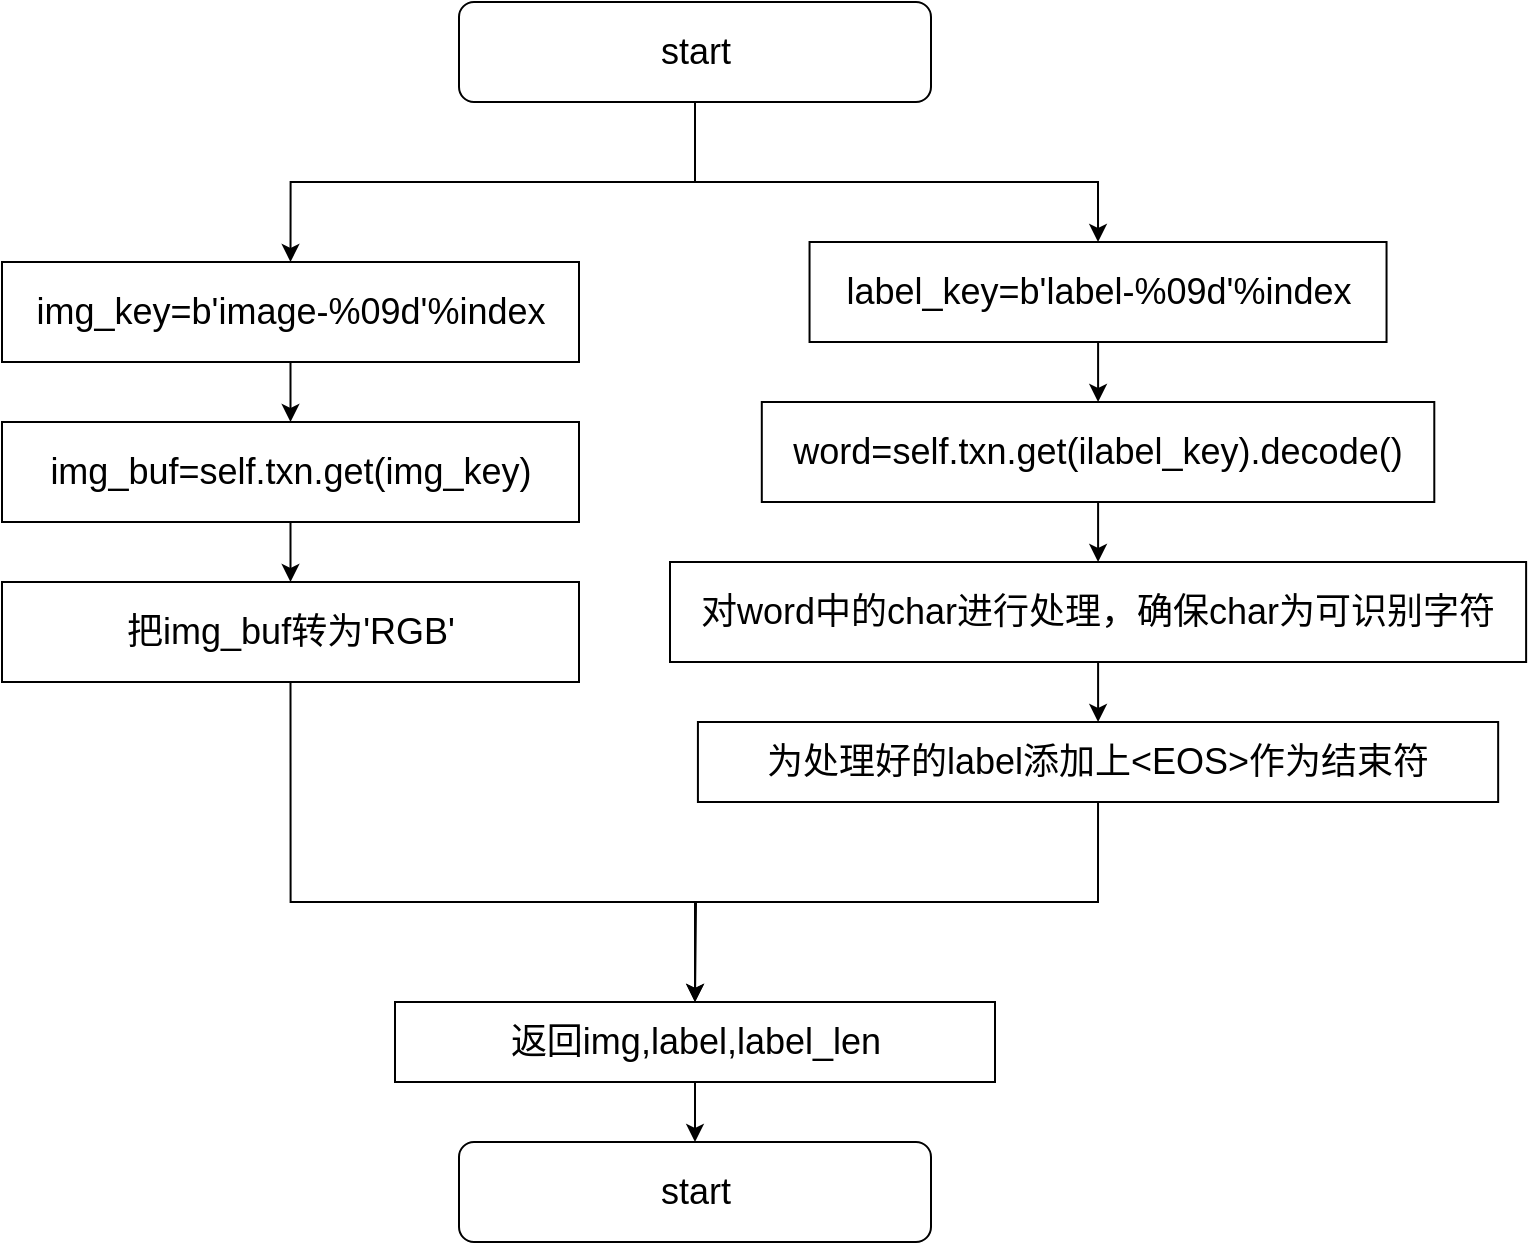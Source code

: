 <mxfile version="21.3.2" type="github">
  <diagram name="第 1 页" id="eL2jQSBWby4WY-ZgAVte">
    <mxGraphModel dx="1050" dy="485" grid="1" gridSize="10" guides="1" tooltips="1" connect="1" arrows="1" fold="1" page="1" pageScale="1" pageWidth="827" pageHeight="1169" math="0" shadow="0">
      <root>
        <mxCell id="0" />
        <mxCell id="1" parent="0" />
        <mxCell id="7fmScRaT4JAVB9zxNmK1-27" style="edgeStyle=orthogonalEdgeStyle;rounded=0;orthogonalLoop=1;jettySize=auto;html=1;exitX=0.5;exitY=1;exitDx=0;exitDy=0;entryX=0.5;entryY=0;entryDx=0;entryDy=0;" parent="1" source="7fmScRaT4JAVB9zxNmK1-4" target="7fmScRaT4JAVB9zxNmK1-5" edge="1">
          <mxGeometry relative="1" as="geometry" />
        </mxCell>
        <mxCell id="7fmScRaT4JAVB9zxNmK1-28" style="edgeStyle=orthogonalEdgeStyle;rounded=0;orthogonalLoop=1;jettySize=auto;html=1;exitX=0.5;exitY=1;exitDx=0;exitDy=0;entryX=0.5;entryY=0;entryDx=0;entryDy=0;" parent="1" source="7fmScRaT4JAVB9zxNmK1-4" target="7fmScRaT4JAVB9zxNmK1-11" edge="1">
          <mxGeometry relative="1" as="geometry">
            <Array as="points">
              <mxPoint x="427" y="200" />
              <mxPoint x="628" y="200" />
            </Array>
          </mxGeometry>
        </mxCell>
        <mxCell id="7fmScRaT4JAVB9zxNmK1-4" value="&lt;font style=&quot;font-size: 18px;&quot;&gt;start&lt;/font&gt;" style="rounded=1;whiteSpace=wrap;html=1;" parent="1" vertex="1">
          <mxGeometry x="308.5" y="110" width="236" height="50" as="geometry" />
        </mxCell>
        <mxCell id="7fmScRaT4JAVB9zxNmK1-8" value="" style="edgeStyle=orthogonalEdgeStyle;rounded=0;orthogonalLoop=1;jettySize=auto;html=1;" parent="1" source="7fmScRaT4JAVB9zxNmK1-5" target="7fmScRaT4JAVB9zxNmK1-7" edge="1">
          <mxGeometry relative="1" as="geometry" />
        </mxCell>
        <mxCell id="7fmScRaT4JAVB9zxNmK1-5" value="&lt;font style=&quot;font-size: 18px;&quot;&gt;img_key=b&#39;image-%09d&#39;%index&lt;br&gt;&lt;/font&gt;" style="rounded=0;whiteSpace=wrap;html=1;" parent="1" vertex="1">
          <mxGeometry x="80" y="240" width="288.5" height="50" as="geometry" />
        </mxCell>
        <mxCell id="7fmScRaT4JAVB9zxNmK1-10" value="" style="edgeStyle=orthogonalEdgeStyle;rounded=0;orthogonalLoop=1;jettySize=auto;html=1;" parent="1" source="7fmScRaT4JAVB9zxNmK1-7" target="7fmScRaT4JAVB9zxNmK1-9" edge="1">
          <mxGeometry relative="1" as="geometry" />
        </mxCell>
        <mxCell id="7fmScRaT4JAVB9zxNmK1-7" value="&lt;font style=&quot;font-size: 18px;&quot;&gt;img_buf=self.txn.get(img_key)&lt;br&gt;&lt;/font&gt;" style="rounded=0;whiteSpace=wrap;html=1;" parent="1" vertex="1">
          <mxGeometry x="80" y="320" width="288.5" height="50" as="geometry" />
        </mxCell>
        <mxCell id="7fmScRaT4JAVB9zxNmK1-25" style="edgeStyle=orthogonalEdgeStyle;rounded=0;orthogonalLoop=1;jettySize=auto;html=1;exitX=0.5;exitY=1;exitDx=0;exitDy=0;entryX=0.5;entryY=0;entryDx=0;entryDy=0;" parent="1" source="7fmScRaT4JAVB9zxNmK1-9" edge="1">
          <mxGeometry relative="1" as="geometry">
            <Array as="points">
              <mxPoint x="224" y="560" />
              <mxPoint x="427" y="560" />
            </Array>
            <mxPoint x="426.5" y="610" as="targetPoint" />
          </mxGeometry>
        </mxCell>
        <mxCell id="7fmScRaT4JAVB9zxNmK1-9" value="&lt;font style=&quot;font-size: 18px;&quot;&gt;把img_buf转为&#39;RGB&#39;&lt;br&gt;&lt;/font&gt;" style="rounded=0;whiteSpace=wrap;html=1;" parent="1" vertex="1">
          <mxGeometry x="80" y="400" width="288.5" height="50" as="geometry" />
        </mxCell>
        <mxCell id="7fmScRaT4JAVB9zxNmK1-14" value="" style="edgeStyle=orthogonalEdgeStyle;rounded=0;orthogonalLoop=1;jettySize=auto;html=1;" parent="1" source="7fmScRaT4JAVB9zxNmK1-11" target="7fmScRaT4JAVB9zxNmK1-13" edge="1">
          <mxGeometry relative="1" as="geometry" />
        </mxCell>
        <mxCell id="7fmScRaT4JAVB9zxNmK1-11" value="&lt;font style=&quot;font-size: 18px;&quot;&gt;label_key=b&#39;label-%09d&#39;%index&lt;br&gt;&lt;/font&gt;" style="rounded=0;whiteSpace=wrap;html=1;" parent="1" vertex="1">
          <mxGeometry x="483.77" y="230" width="288.5" height="50" as="geometry" />
        </mxCell>
        <mxCell id="7fmScRaT4JAVB9zxNmK1-16" value="" style="edgeStyle=orthogonalEdgeStyle;rounded=0;orthogonalLoop=1;jettySize=auto;html=1;" parent="1" source="7fmScRaT4JAVB9zxNmK1-13" target="7fmScRaT4JAVB9zxNmK1-15" edge="1">
          <mxGeometry relative="1" as="geometry" />
        </mxCell>
        <mxCell id="7fmScRaT4JAVB9zxNmK1-13" value="&lt;font style=&quot;font-size: 18px;&quot;&gt;word=self.txn.get(ilabel_key).decode()&lt;br&gt;&lt;/font&gt;" style="rounded=0;whiteSpace=wrap;html=1;" parent="1" vertex="1">
          <mxGeometry x="459.9" y="310" width="336.25" height="50" as="geometry" />
        </mxCell>
        <mxCell id="7fmScRaT4JAVB9zxNmK1-18" value="" style="edgeStyle=orthogonalEdgeStyle;rounded=0;orthogonalLoop=1;jettySize=auto;html=1;" parent="1" source="7fmScRaT4JAVB9zxNmK1-15" target="7fmScRaT4JAVB9zxNmK1-17" edge="1">
          <mxGeometry relative="1" as="geometry" />
        </mxCell>
        <mxCell id="7fmScRaT4JAVB9zxNmK1-15" value="&lt;font style=&quot;font-size: 18px;&quot;&gt;对word中的char进行处理，确保char为可识别字符&lt;br&gt;&lt;/font&gt;" style="rounded=0;whiteSpace=wrap;html=1;" parent="1" vertex="1">
          <mxGeometry x="414" y="390" width="428.06" height="50" as="geometry" />
        </mxCell>
        <mxCell id="7fmScRaT4JAVB9zxNmK1-26" style="edgeStyle=orthogonalEdgeStyle;rounded=0;orthogonalLoop=1;jettySize=auto;html=1;exitX=0.5;exitY=1;exitDx=0;exitDy=0;" parent="1" source="7fmScRaT4JAVB9zxNmK1-17" edge="1">
          <mxGeometry relative="1" as="geometry">
            <mxPoint x="426.5" y="610" as="targetPoint" />
          </mxGeometry>
        </mxCell>
        <mxCell id="7fmScRaT4JAVB9zxNmK1-17" value="&lt;font style=&quot;font-size: 18px;&quot;&gt;为处理好的label添加上&amp;lt;EOS&amp;gt;作为结束符&lt;br&gt;&lt;/font&gt;" style="rounded=0;whiteSpace=wrap;html=1;" parent="1" vertex="1">
          <mxGeometry x="427.96" y="470" width="400.12" height="40" as="geometry" />
        </mxCell>
        <mxCell id="9B7BMElE-1YZ2IgMffJB-1" value="&lt;font style=&quot;font-size: 18px;&quot;&gt;start&lt;/font&gt;" style="rounded=1;whiteSpace=wrap;html=1;" vertex="1" parent="1">
          <mxGeometry x="308.5" y="680" width="236" height="50" as="geometry" />
        </mxCell>
        <mxCell id="9B7BMElE-1YZ2IgMffJB-3" value="" style="edgeStyle=orthogonalEdgeStyle;rounded=0;orthogonalLoop=1;jettySize=auto;html=1;" edge="1" parent="1" source="9B7BMElE-1YZ2IgMffJB-2" target="9B7BMElE-1YZ2IgMffJB-1">
          <mxGeometry relative="1" as="geometry" />
        </mxCell>
        <mxCell id="9B7BMElE-1YZ2IgMffJB-2" value="&lt;font style=&quot;font-size: 18px;&quot;&gt;返回img,label,label_len&lt;br&gt;&lt;/font&gt;" style="rounded=0;whiteSpace=wrap;html=1;" vertex="1" parent="1">
          <mxGeometry x="276.5" y="610" width="300" height="40" as="geometry" />
        </mxCell>
      </root>
    </mxGraphModel>
  </diagram>
</mxfile>
